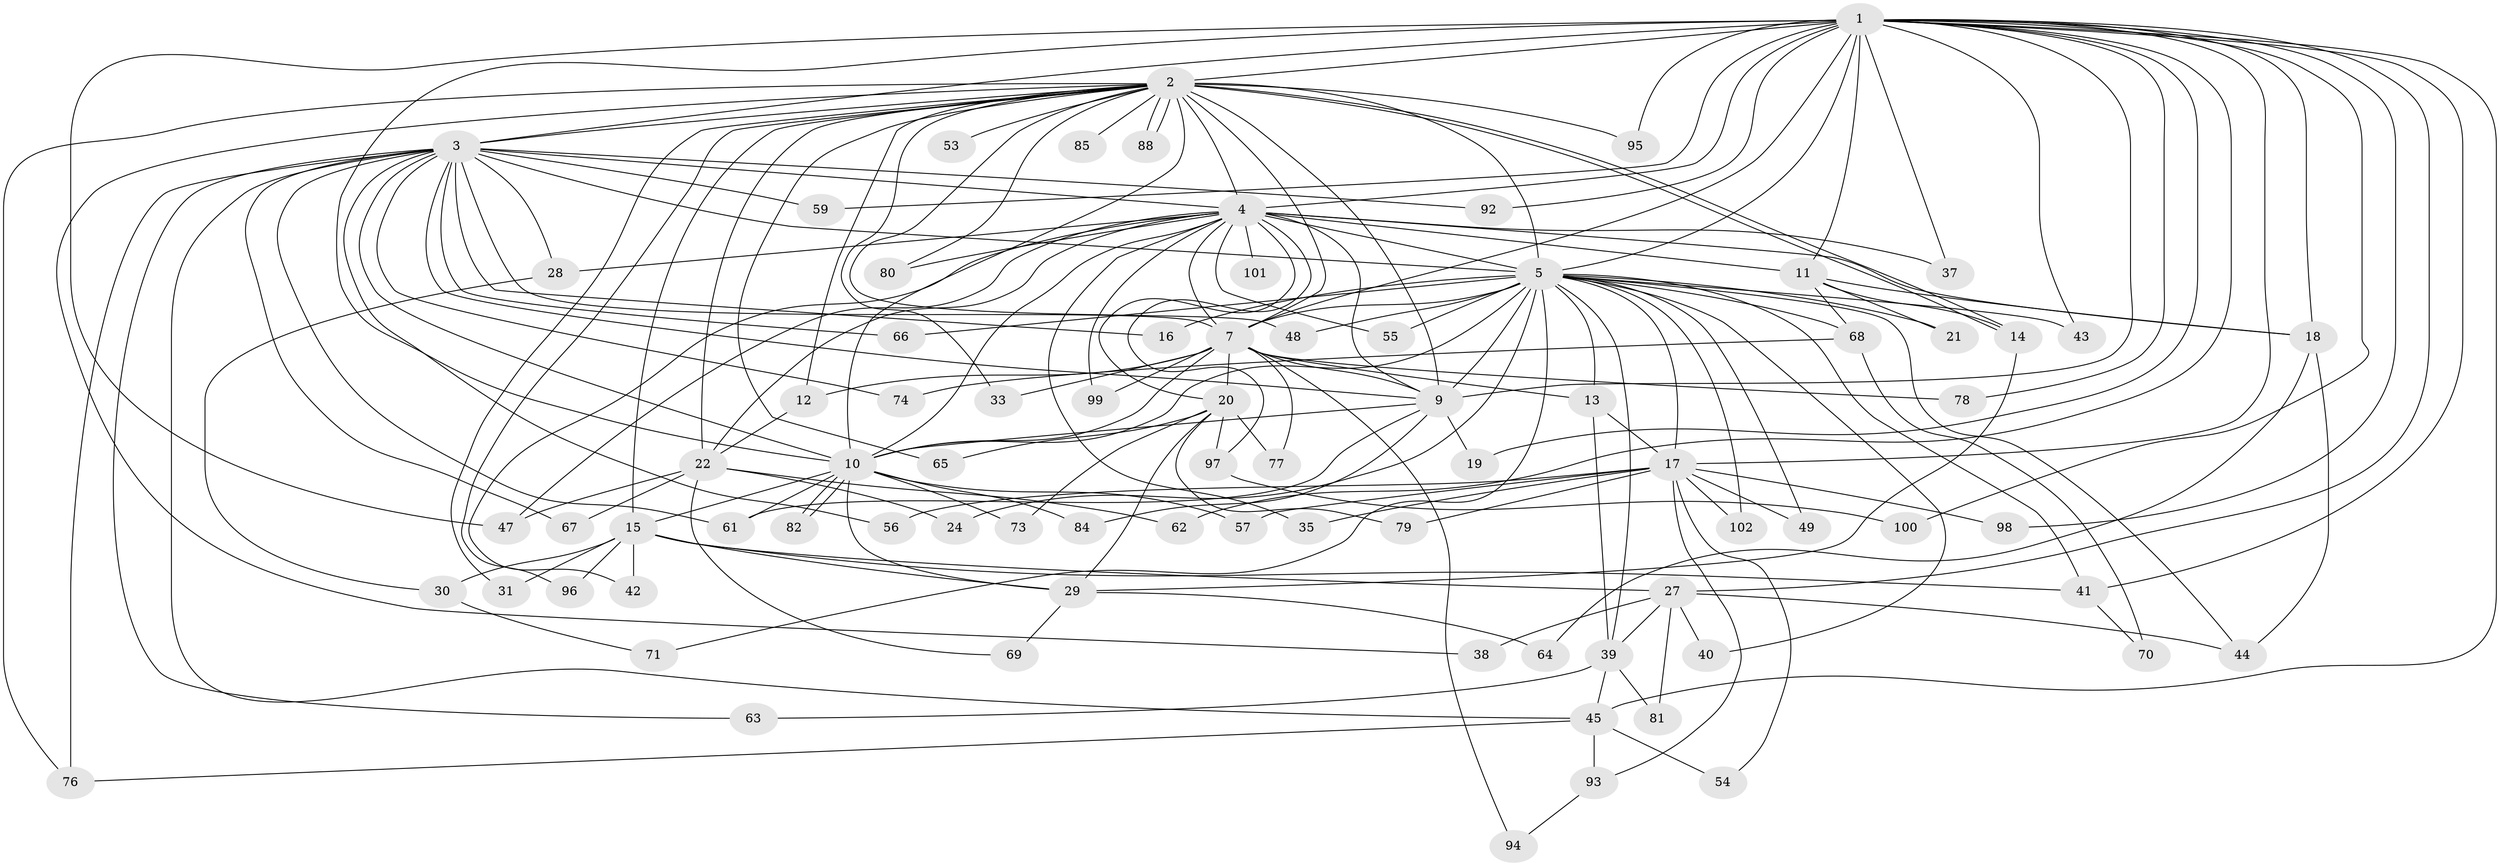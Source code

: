 // original degree distribution, {26: 0.00980392156862745, 19: 0.00980392156862745, 22: 0.00980392156862745, 25: 0.00980392156862745, 20: 0.0196078431372549, 18: 0.0196078431372549, 17: 0.00980392156862745, 13: 0.00980392156862745, 6: 0.058823529411764705, 3: 0.12745098039215685, 4: 0.058823529411764705, 9: 0.00980392156862745, 2: 0.6078431372549019, 8: 0.0196078431372549, 5: 0.00980392156862745, 7: 0.00980392156862745}
// Generated by graph-tools (version 1.1) at 2025/41/03/06/25 10:41:34]
// undirected, 80 vertices, 182 edges
graph export_dot {
graph [start="1"]
  node [color=gray90,style=filled];
  1 [super="+60"];
  2 [super="+6"];
  3 [super="+25"];
  4 [super="+58"];
  5 [super="+8"];
  7 [super="+26"];
  9 [super="+90"];
  10 [super="+86"];
  11 [super="+34"];
  12;
  13 [super="+32"];
  14;
  15 [super="+52"];
  16;
  17 [super="+23"];
  18 [super="+46"];
  19;
  20 [super="+75"];
  21;
  22 [super="+36"];
  24;
  27 [super="+72"];
  28;
  29 [super="+91"];
  30;
  31;
  33;
  35;
  37;
  38;
  39 [super="+50"];
  40;
  41;
  42;
  43;
  44;
  45 [super="+51"];
  47 [super="+87"];
  48;
  49;
  53;
  54;
  55;
  56;
  57;
  59;
  61 [super="+89"];
  62;
  63;
  64;
  65;
  66;
  67;
  68;
  69;
  70;
  71;
  73;
  74;
  76 [super="+83"];
  77;
  78;
  79;
  80;
  81;
  82;
  84;
  85;
  88;
  92;
  93;
  94;
  95;
  96;
  97;
  98;
  99;
  100;
  101;
  102;
  1 -- 2 [weight=2];
  1 -- 3;
  1 -- 4 [weight=2];
  1 -- 5 [weight=2];
  1 -- 7;
  1 -- 9;
  1 -- 10 [weight=2];
  1 -- 11;
  1 -- 17;
  1 -- 19;
  1 -- 27;
  1 -- 37;
  1 -- 41;
  1 -- 43;
  1 -- 45;
  1 -- 59;
  1 -- 62;
  1 -- 78;
  1 -- 92;
  1 -- 95;
  1 -- 100;
  1 -- 98;
  1 -- 18;
  1 -- 47;
  2 -- 3 [weight=2];
  2 -- 4 [weight=2];
  2 -- 5 [weight=4];
  2 -- 7 [weight=3];
  2 -- 9 [weight=2];
  2 -- 10 [weight=2];
  2 -- 12;
  2 -- 14;
  2 -- 14;
  2 -- 31;
  2 -- 38;
  2 -- 48;
  2 -- 80;
  2 -- 85 [weight=2];
  2 -- 88;
  2 -- 88;
  2 -- 65;
  2 -- 76;
  2 -- 15;
  2 -- 22;
  2 -- 95;
  2 -- 96;
  2 -- 33;
  2 -- 53;
  3 -- 4;
  3 -- 5 [weight=2];
  3 -- 7;
  3 -- 9 [weight=2];
  3 -- 10;
  3 -- 16;
  3 -- 28;
  3 -- 45;
  3 -- 56;
  3 -- 61;
  3 -- 63;
  3 -- 66;
  3 -- 67;
  3 -- 74;
  3 -- 92;
  3 -- 59;
  3 -- 76;
  4 -- 5 [weight=3];
  4 -- 7;
  4 -- 9;
  4 -- 10;
  4 -- 11;
  4 -- 18;
  4 -- 20;
  4 -- 22;
  4 -- 28;
  4 -- 35;
  4 -- 37;
  4 -- 42;
  4 -- 47;
  4 -- 55;
  4 -- 80;
  4 -- 97;
  4 -- 99;
  4 -- 101 [weight=2];
  5 -- 7 [weight=2];
  5 -- 9 [weight=2];
  5 -- 10 [weight=2];
  5 -- 16;
  5 -- 21;
  5 -- 43;
  5 -- 44;
  5 -- 49;
  5 -- 55;
  5 -- 68;
  5 -- 71;
  5 -- 102;
  5 -- 66;
  5 -- 13 [weight=2];
  5 -- 17;
  5 -- 24;
  5 -- 40;
  5 -- 41;
  5 -- 48;
  5 -- 39;
  7 -- 9;
  7 -- 10;
  7 -- 12;
  7 -- 13;
  7 -- 20;
  7 -- 33;
  7 -- 77;
  7 -- 78;
  7 -- 94;
  7 -- 99;
  9 -- 10;
  9 -- 19;
  9 -- 84;
  9 -- 61;
  10 -- 15;
  10 -- 29;
  10 -- 57;
  10 -- 61;
  10 -- 73;
  10 -- 82;
  10 -- 82;
  10 -- 84;
  11 -- 18;
  11 -- 21;
  11 -- 68;
  11 -- 14;
  12 -- 22;
  13 -- 17;
  13 -- 39;
  14 -- 29;
  15 -- 27;
  15 -- 30;
  15 -- 31;
  15 -- 42;
  15 -- 96;
  15 -- 41;
  15 -- 29;
  17 -- 49;
  17 -- 57;
  17 -- 79;
  17 -- 93;
  17 -- 98;
  17 -- 35;
  17 -- 102;
  17 -- 54;
  17 -- 56;
  18 -- 44;
  18 -- 64;
  20 -- 65;
  20 -- 73;
  20 -- 79;
  20 -- 97;
  20 -- 77;
  20 -- 29;
  22 -- 24;
  22 -- 47;
  22 -- 62;
  22 -- 67;
  22 -- 69;
  27 -- 38;
  27 -- 39;
  27 -- 40;
  27 -- 81;
  27 -- 44;
  28 -- 30;
  29 -- 64;
  29 -- 69;
  30 -- 71;
  39 -- 63;
  39 -- 81;
  39 -- 45;
  41 -- 70;
  45 -- 54;
  45 -- 93;
  45 -- 76;
  68 -- 70;
  68 -- 74;
  93 -- 94;
  97 -- 100;
}
